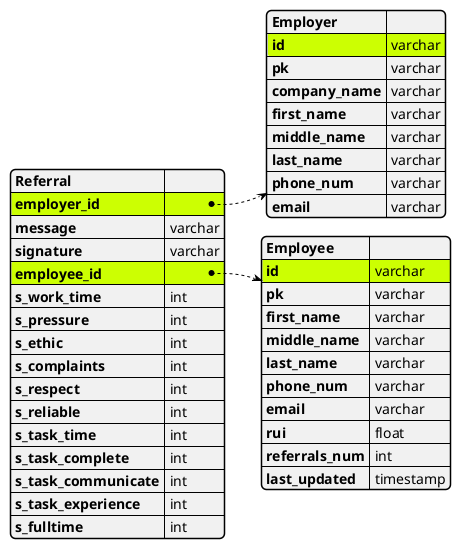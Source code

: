 @startjson
#highlight "employer_id"
#highlight "employee_id"
#highlight "employee_id" / "id"
#highlight "employer_id" / "id"
{
    "Referral" : "",
    "employer_id" : {
        "Employer" : "",
        "id" : "varchar",
        "pk" : "varchar",
        "company_name" : "varchar",        
        "first_name" : "varchar",
        "middle_name" : "varchar",
        "last_name"  : "varchar",
        "phone_num" : "varchar",
        "email" : "varchar"
    },
    "message" : "varchar",
    "signature" : "varchar",
    "employee_id" : {
        "Employee" : "",
        "id" : "varchar",   
        "pk" : "varchar",
        "first_name" : "varchar",
        "middle_name" : "varchar",
        "last_name"  : "varchar",
        "phone_num" : "varchar",
        "email" : "varchar",
        "rui" : "float",        
        "referrals_num" : "int",
        "last_updated" : "timestamp"
    },
    "s_work_time" : "int",
    "s_pressure" : "int",
    "s_ethic" : "int",
    "s_complaints" : "int",
    "s_respect" : "int",
    "s_reliable" : "int",
    "s_task_time" : "int",
    "s_task_complete" : "int",
    "s_task_communicate" : "int",
    "s_task_experience" : "int",
    "s_fulltime" : "int"
}
@endjson
